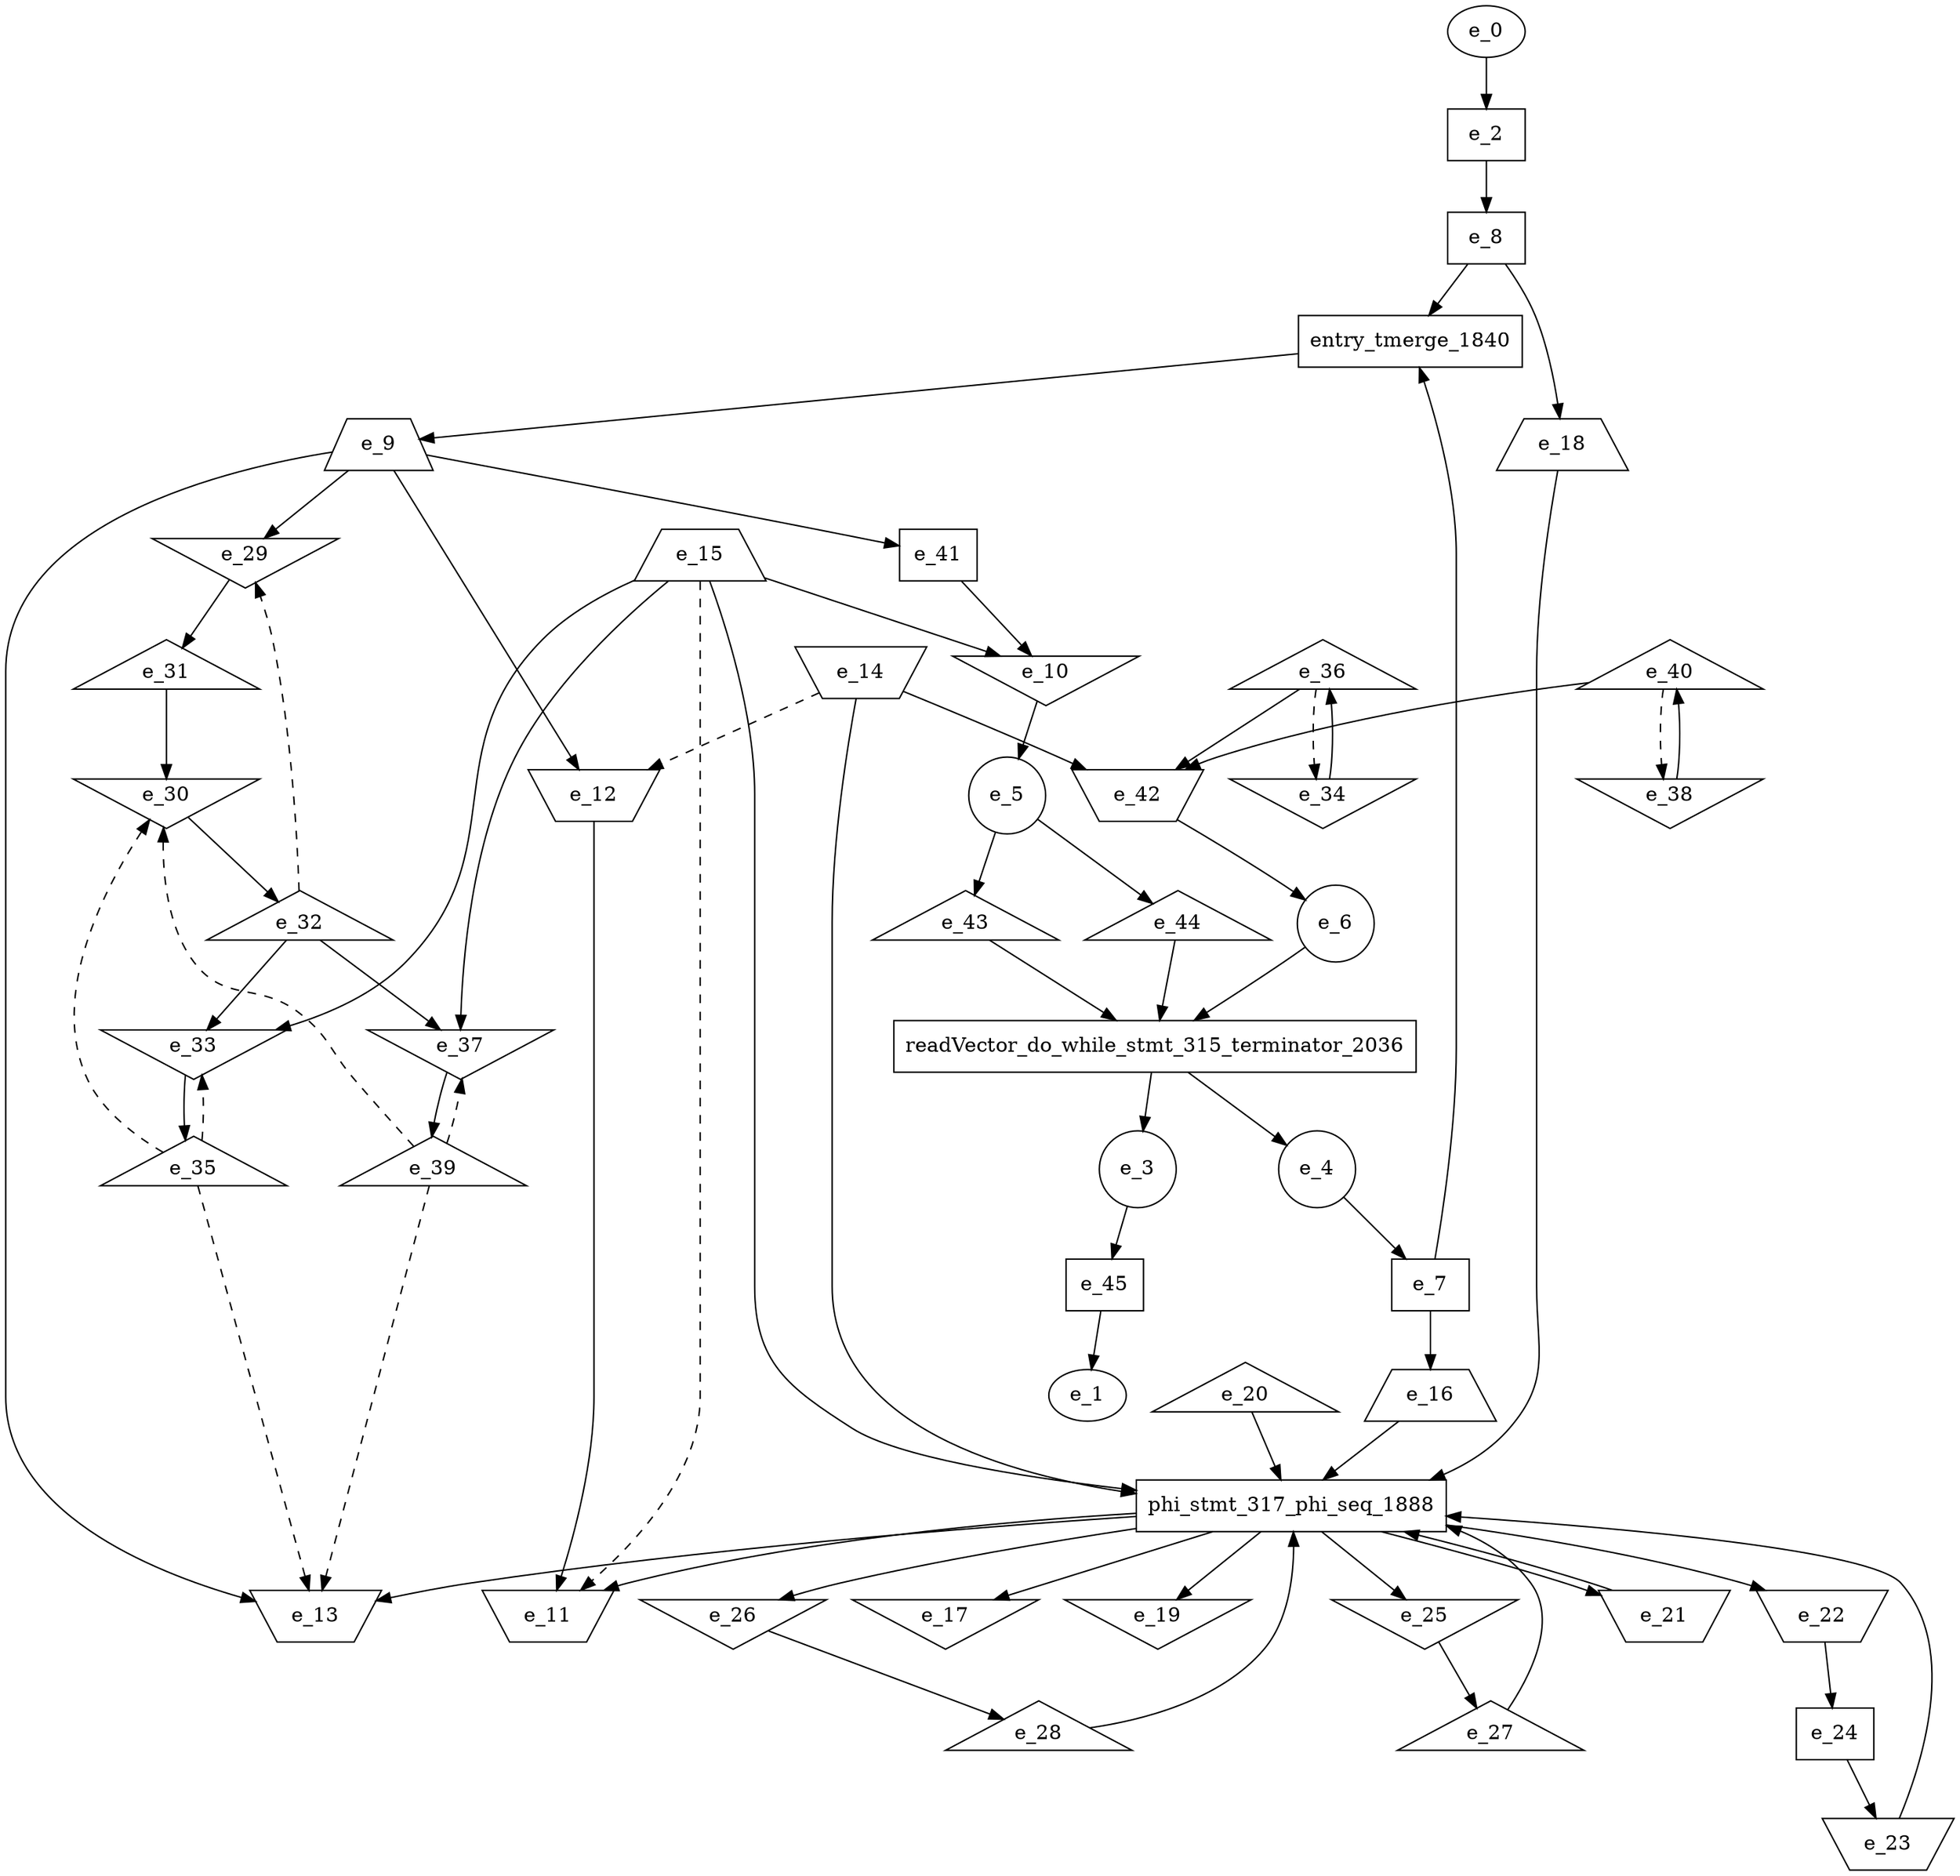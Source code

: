 digraph control_path {
  e_0: entry_node : n ;
  e_1: exit_node : s ;
  e_2 [shape = dot];
  e_3 [shape = circle];
  e_4 [shape = circle];
  e_5 [shape = circle];
  e_6 [shape = circle];
  e_7 [shape = dot];
  e_8 [shape = dot];
  e_9 [shape = trapezium];
  e_10 [shape = invtriangle];
  e_11 [shape = invtrapezium];
  e_12 [shape = invtrapezium];
  e_13 [shape = invtrapezium];
  e_14 [shape = invtrapezium];
  e_15 [shape = trapezium];
  e_16 [shape = trapezium];
  e_17 [shape = invtriangle];
  e_18 [shape = trapezium];
  e_19 [shape = invtriangle];
  e_20 [shape = triangle];
  e_21 [shape = invtrapezium];
  e_22 [shape = invtrapezium];
  e_23 [shape = invtrapezium];
  e_24 [shape = dot];
  e_25 [shape = invtriangle];
  e_26 [shape = invtriangle];
  e_27 [shape = triangle];
  e_28 [shape = triangle];
  e_29 [shape = invtriangle];
  e_30 [shape = invtriangle];
  e_31 [shape = triangle];
  e_32 [shape = triangle];
  e_33 [shape = invtriangle];
  e_34 [shape = invtriangle];
  e_35 [shape = triangle];
  e_36 [shape = triangle];
  e_37 [shape = invtriangle];
  e_38 [shape = invtriangle];
  e_39 [shape = triangle];
  e_40 [shape = triangle];
  e_41 [shape = dot];
  e_42 [shape = invtrapezium];
  e_43 [shape = triangle];
  e_44 [shape = triangle];
  e_45 [shape = dot];
  e_45 -> e_1;
  e_0 -> e_2;
  e_10 -> e_5;
  e_42 -> e_6;
  e_4 -> e_7;
  e_2 -> e_8;
  e_15 -> e_10;
  e_41 -> e_10;
  e_12 -> e_11;
  e_15 -> e_11[style = dashed];
  e_9 -> e_12;
  e_14 -> e_12[style = dashed];
  e_9 -> e_13;
  e_39 -> e_13[style = dashed];
  e_35 -> e_13[style = dashed];
  e_7 -> e_16;
  e_8 -> e_18;
  e_24 -> e_23;
  e_22 -> e_24;
  e_25 -> e_27;
  e_26 -> e_28;
  e_9 -> e_29;
  e_32 -> e_29[style = dashed];
  e_31 -> e_30;
  e_39 -> e_30[style = dashed];
  e_35 -> e_30[style = dashed];
  e_29 -> e_31;
  e_30 -> e_32;
  e_15 -> e_33;
  e_32 -> e_33;
  e_35 -> e_33[style = dashed];
  e_36 -> e_34[style = dashed];
  e_33 -> e_35;
  e_34 -> e_36;
  e_15 -> e_37;
  e_32 -> e_37;
  e_39 -> e_37[style = dashed];
  e_40 -> e_38[style = dashed];
  e_37 -> e_39;
  e_38 -> e_40;
  e_9 -> e_41;
  e_14 -> e_42;
  e_40 -> e_42;
  e_36 -> e_42;
  e_5 -> e_43;
  e_5 -> e_44;
  e_3 -> e_45;
  readVector_do_while_stmt_315_terminator_2036 [shape=rectangle];
e_6 -> readVector_do_while_stmt_315_terminator_2036;
e_44 -> readVector_do_while_stmt_315_terminator_2036;
e_43 -> readVector_do_while_stmt_315_terminator_2036;
readVector_do_while_stmt_315_terminator_2036 -> e_4;
readVector_do_while_stmt_315_terminator_2036 -> e_3;
  phi_stmt_317_phi_seq_1888 [shape=rectangle];
e_18 -> phi_stmt_317_phi_seq_1888;
phi_stmt_317_phi_seq_1888 -> e_21;
phi_stmt_317_phi_seq_1888 -> e_22;
phi_stmt_317_phi_seq_1888 -> e_19;
e_21 -> phi_stmt_317_phi_seq_1888;
e_23 -> phi_stmt_317_phi_seq_1888;
e_16 -> phi_stmt_317_phi_seq_1888;
phi_stmt_317_phi_seq_1888 -> e_25;
phi_stmt_317_phi_seq_1888 -> e_26;
phi_stmt_317_phi_seq_1888 -> e_17;
e_27 -> phi_stmt_317_phi_seq_1888;
e_28 -> phi_stmt_317_phi_seq_1888;
e_14 -> phi_stmt_317_phi_seq_1888;
e_15 -> phi_stmt_317_phi_seq_1888;
phi_stmt_317_phi_seq_1888 -> e_11;
phi_stmt_317_phi_seq_1888 -> e_13;
e_20 -> phi_stmt_317_phi_seq_1888;
entry_tmerge_1840 [shape = rectangle]; 
e_7 -> entry_tmerge_1840;
e_8 -> entry_tmerge_1840;
entry_tmerge_1840 -> e_9;
}

